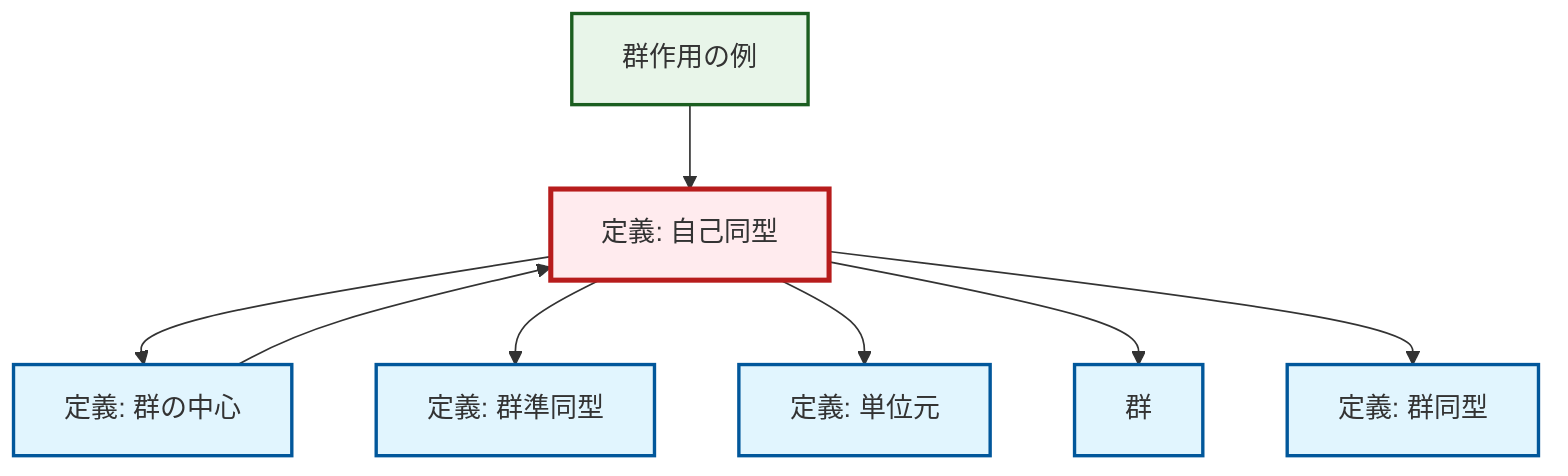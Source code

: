 graph TD
    classDef definition fill:#e1f5fe,stroke:#01579b,stroke-width:2px
    classDef theorem fill:#f3e5f5,stroke:#4a148c,stroke-width:2px
    classDef axiom fill:#fff3e0,stroke:#e65100,stroke-width:2px
    classDef example fill:#e8f5e9,stroke:#1b5e20,stroke-width:2px
    classDef current fill:#ffebee,stroke:#b71c1c,stroke-width:3px
    def-group["群"]:::definition
    ex-group-action-examples["群作用の例"]:::example
    def-homomorphism["定義: 群準同型"]:::definition
    def-isomorphism["定義: 群同型"]:::definition
    def-automorphism["定義: 自己同型"]:::definition
    def-center-of-group["定義: 群の中心"]:::definition
    def-identity-element["定義: 単位元"]:::definition
    def-center-of-group --> def-automorphism
    def-automorphism --> def-center-of-group
    def-automorphism --> def-homomorphism
    ex-group-action-examples --> def-automorphism
    def-automorphism --> def-identity-element
    def-automorphism --> def-group
    def-automorphism --> def-isomorphism
    class def-automorphism current